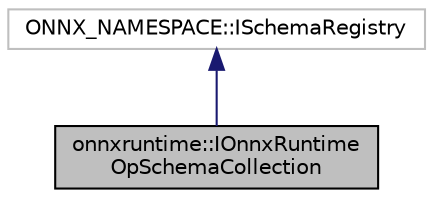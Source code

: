 digraph "onnxruntime::IOnnxRuntimeOpSchemaCollection"
{
  edge [fontname="Helvetica",fontsize="10",labelfontname="Helvetica",labelfontsize="10"];
  node [fontname="Helvetica",fontsize="10",shape=record];
  Node5 [label="onnxruntime::IOnnxRuntime\lOpSchemaCollection",height=0.2,width=0.4,color="black", fillcolor="grey75", style="filled", fontcolor="black"];
  Node6 -> Node5 [dir="back",color="midnightblue",fontsize="10",style="solid",fontname="Helvetica"];
  Node6 [label="ONNX_NAMESPACE::ISchemaRegistry",height=0.2,width=0.4,color="grey75", fillcolor="white", style="filled"];
}
